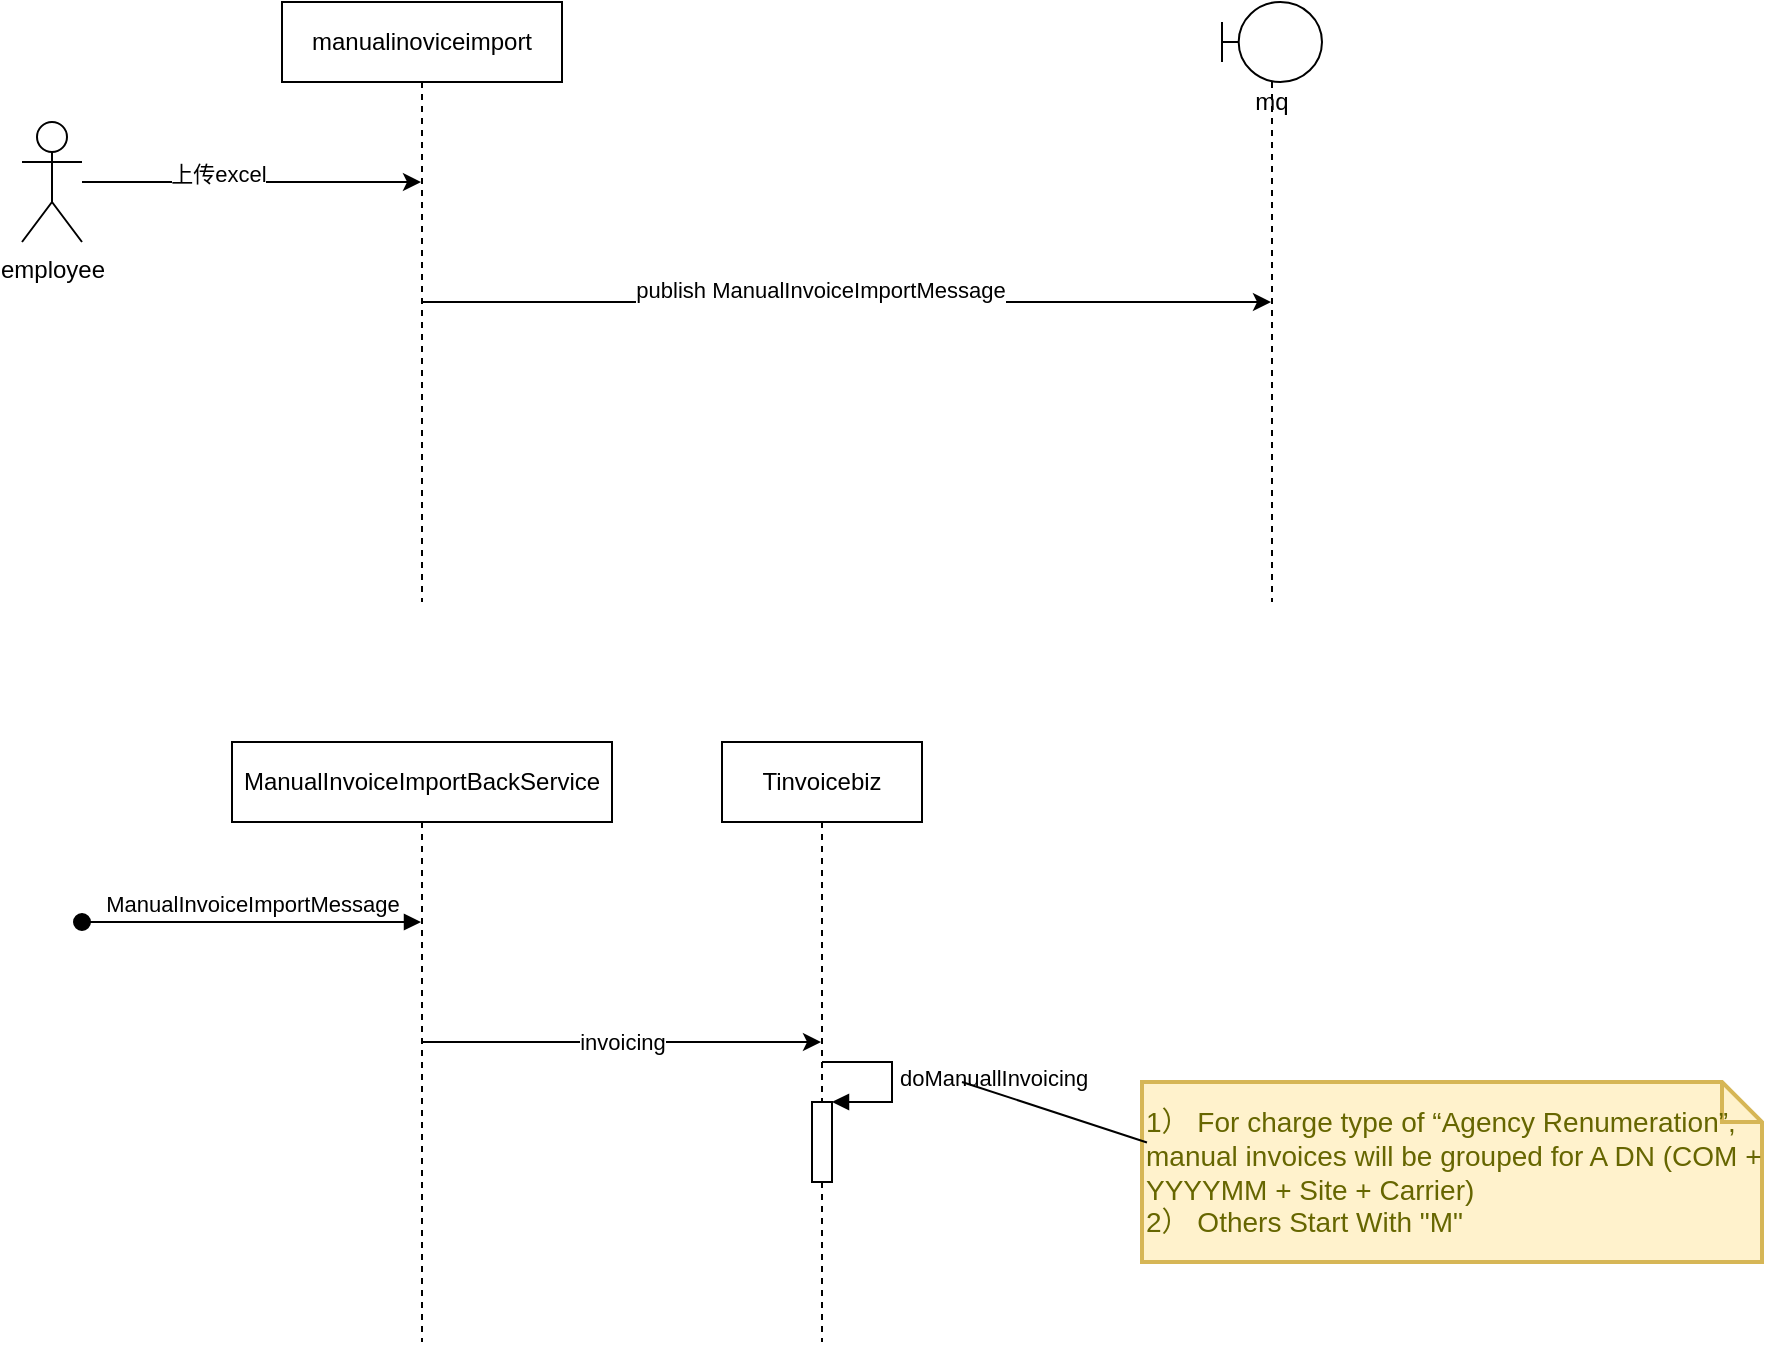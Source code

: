 <mxfile version="20.7.2" type="github">
  <diagram id="L64EDbuX12PYzA7cW2xy" name="Page-1">
    <mxGraphModel dx="1404" dy="873" grid="1" gridSize="10" guides="1" tooltips="1" connect="1" arrows="1" fold="1" page="1" pageScale="1" pageWidth="10000" pageHeight="10000" math="0" shadow="0">
      <root>
        <mxCell id="0" />
        <mxCell id="1" parent="0" />
        <mxCell id="R5m_KvKgsXJ3d5wTikri-15" style="edgeStyle=orthogonalEdgeStyle;rounded=0;orthogonalLoop=1;jettySize=auto;html=1;" edge="1" parent="1" source="R5m_KvKgsXJ3d5wTikri-1" target="R5m_KvKgsXJ3d5wTikri-2">
          <mxGeometry relative="1" as="geometry">
            <Array as="points">
              <mxPoint x="260" y="410" />
              <mxPoint x="260" y="410" />
            </Array>
          </mxGeometry>
        </mxCell>
        <mxCell id="R5m_KvKgsXJ3d5wTikri-16" value="上传excel" style="edgeLabel;html=1;align=center;verticalAlign=middle;resizable=0;points=[];" vertex="1" connectable="0" parent="R5m_KvKgsXJ3d5wTikri-15">
          <mxGeometry x="-0.201" y="4" relative="1" as="geometry">
            <mxPoint as="offset" />
          </mxGeometry>
        </mxCell>
        <mxCell id="R5m_KvKgsXJ3d5wTikri-1" value="employee" style="shape=umlActor;verticalLabelPosition=bottom;verticalAlign=top;html=1;" vertex="1" parent="1">
          <mxGeometry x="100" y="380" width="30" height="60" as="geometry" />
        </mxCell>
        <mxCell id="R5m_KvKgsXJ3d5wTikri-3" style="edgeStyle=orthogonalEdgeStyle;rounded=0;orthogonalLoop=1;jettySize=auto;html=1;" edge="1" parent="1" source="R5m_KvKgsXJ3d5wTikri-2" target="R5m_KvKgsXJ3d5wTikri-4">
          <mxGeometry relative="1" as="geometry">
            <mxPoint x="670" y="440" as="targetPoint" />
          </mxGeometry>
        </mxCell>
        <mxCell id="R5m_KvKgsXJ3d5wTikri-5" value="publish ManualInvoiceImportMessage" style="edgeLabel;html=1;align=center;verticalAlign=middle;resizable=0;points=[];" vertex="1" connectable="0" parent="R5m_KvKgsXJ3d5wTikri-3">
          <mxGeometry x="-0.064" y="6" relative="1" as="geometry">
            <mxPoint as="offset" />
          </mxGeometry>
        </mxCell>
        <mxCell id="R5m_KvKgsXJ3d5wTikri-2" value="manualinoviceimport" style="shape=umlLifeline;perimeter=lifelinePerimeter;whiteSpace=wrap;html=1;container=1;collapsible=0;recursiveResize=0;outlineConnect=0;" vertex="1" parent="1">
          <mxGeometry x="230" y="320" width="140" height="300" as="geometry" />
        </mxCell>
        <mxCell id="R5m_KvKgsXJ3d5wTikri-4" value="mq" style="shape=umlLifeline;participant=umlBoundary;perimeter=lifelinePerimeter;whiteSpace=wrap;html=1;container=1;collapsible=0;recursiveResize=0;verticalAlign=top;spacingTop=36;outlineConnect=0;" vertex="1" parent="1">
          <mxGeometry x="700" y="320" width="50" height="300" as="geometry" />
        </mxCell>
        <mxCell id="R5m_KvKgsXJ3d5wTikri-14" value="invoicing" style="edgeStyle=orthogonalEdgeStyle;rounded=0;orthogonalLoop=1;jettySize=auto;html=1;" edge="1" parent="1" source="R5m_KvKgsXJ3d5wTikri-6" target="R5m_KvKgsXJ3d5wTikri-13">
          <mxGeometry relative="1" as="geometry" />
        </mxCell>
        <mxCell id="R5m_KvKgsXJ3d5wTikri-6" value="ManualInvoiceImportBackService" style="shape=umlLifeline;perimeter=lifelinePerimeter;whiteSpace=wrap;html=1;container=1;collapsible=0;recursiveResize=0;outlineConnect=0;" vertex="1" parent="1">
          <mxGeometry x="205" y="690" width="190" height="300" as="geometry" />
        </mxCell>
        <mxCell id="R5m_KvKgsXJ3d5wTikri-10" value="ManualInvoiceImportMessage" style="html=1;verticalAlign=bottom;startArrow=oval;startFill=1;endArrow=block;startSize=8;rounded=0;" edge="1" parent="1" target="R5m_KvKgsXJ3d5wTikri-6">
          <mxGeometry width="60" relative="1" as="geometry">
            <mxPoint x="130" y="780" as="sourcePoint" />
            <mxPoint x="190" y="780" as="targetPoint" />
          </mxGeometry>
        </mxCell>
        <mxCell id="R5m_KvKgsXJ3d5wTikri-13" value="Tinvoicebiz" style="shape=umlLifeline;perimeter=lifelinePerimeter;whiteSpace=wrap;html=1;container=1;collapsible=0;recursiveResize=0;outlineConnect=0;" vertex="1" parent="1">
          <mxGeometry x="450" y="690" width="100" height="300" as="geometry" />
        </mxCell>
        <mxCell id="R5m_KvKgsXJ3d5wTikri-19" value="" style="html=1;points=[];perimeter=orthogonalPerimeter;" vertex="1" parent="R5m_KvKgsXJ3d5wTikri-13">
          <mxGeometry x="45" y="180" width="10" height="40" as="geometry" />
        </mxCell>
        <mxCell id="R5m_KvKgsXJ3d5wTikri-20" value="doManuallInvoicing" style="edgeStyle=orthogonalEdgeStyle;html=1;align=left;spacingLeft=2;endArrow=block;rounded=0;entryX=1;entryY=0;" edge="1" target="R5m_KvKgsXJ3d5wTikri-19" parent="R5m_KvKgsXJ3d5wTikri-13">
          <mxGeometry relative="1" as="geometry">
            <mxPoint x="50" y="160" as="sourcePoint" />
            <Array as="points">
              <mxPoint x="85" y="160" />
            </Array>
          </mxGeometry>
        </mxCell>
        <mxCell id="R5m_KvKgsXJ3d5wTikri-22" value="1）&amp;nbsp;For charge type of “Agency Renumeration”, manual invoices will be grouped for A DN (COM + YYYYMM + Site + Carrier)&amp;nbsp;&lt;br&gt;2） Others Start With &quot;M&quot;" style="shape=note;strokeWidth=2;fontSize=14;size=20;whiteSpace=wrap;html=1;fillColor=#fff2cc;strokeColor=#d6b656;fontColor=#666600;align=left;" vertex="1" parent="1">
          <mxGeometry x="660" y="860" width="310" height="90" as="geometry" />
        </mxCell>
        <mxCell id="R5m_KvKgsXJ3d5wTikri-23" value="" style="endArrow=none;html=1;rounded=0;entryX=0.008;entryY=0.336;entryDx=0;entryDy=0;entryPerimeter=0;" edge="1" parent="1" target="R5m_KvKgsXJ3d5wTikri-22">
          <mxGeometry width="50" height="50" relative="1" as="geometry">
            <mxPoint x="570" y="860" as="sourcePoint" />
            <mxPoint x="580" y="815" as="targetPoint" />
          </mxGeometry>
        </mxCell>
      </root>
    </mxGraphModel>
  </diagram>
</mxfile>
